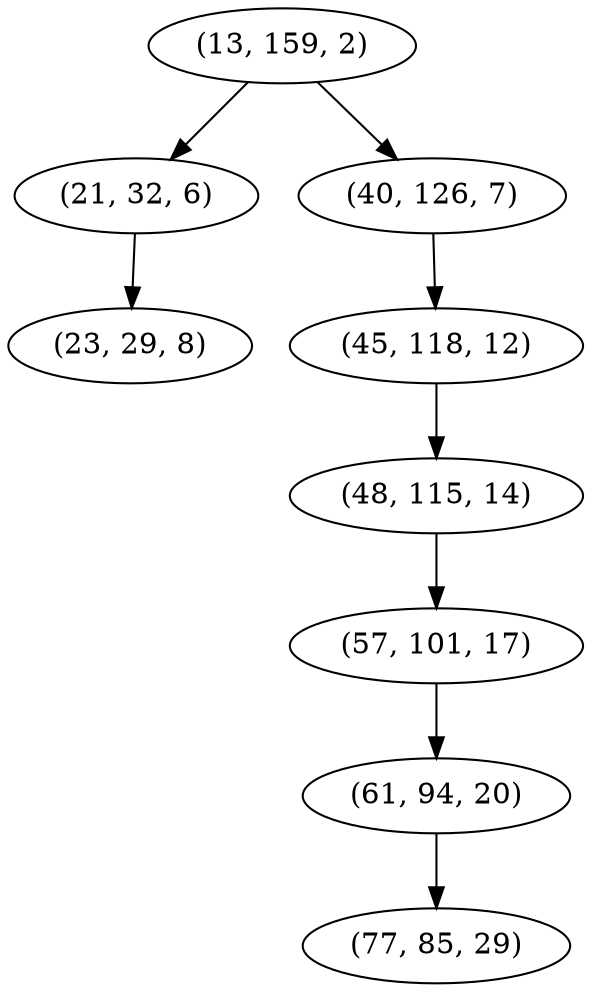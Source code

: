 digraph tree {
    "(13, 159, 2)";
    "(21, 32, 6)";
    "(23, 29, 8)";
    "(40, 126, 7)";
    "(45, 118, 12)";
    "(48, 115, 14)";
    "(57, 101, 17)";
    "(61, 94, 20)";
    "(77, 85, 29)";
    "(13, 159, 2)" -> "(21, 32, 6)";
    "(13, 159, 2)" -> "(40, 126, 7)";
    "(21, 32, 6)" -> "(23, 29, 8)";
    "(40, 126, 7)" -> "(45, 118, 12)";
    "(45, 118, 12)" -> "(48, 115, 14)";
    "(48, 115, 14)" -> "(57, 101, 17)";
    "(57, 101, 17)" -> "(61, 94, 20)";
    "(61, 94, 20)" -> "(77, 85, 29)";
}

